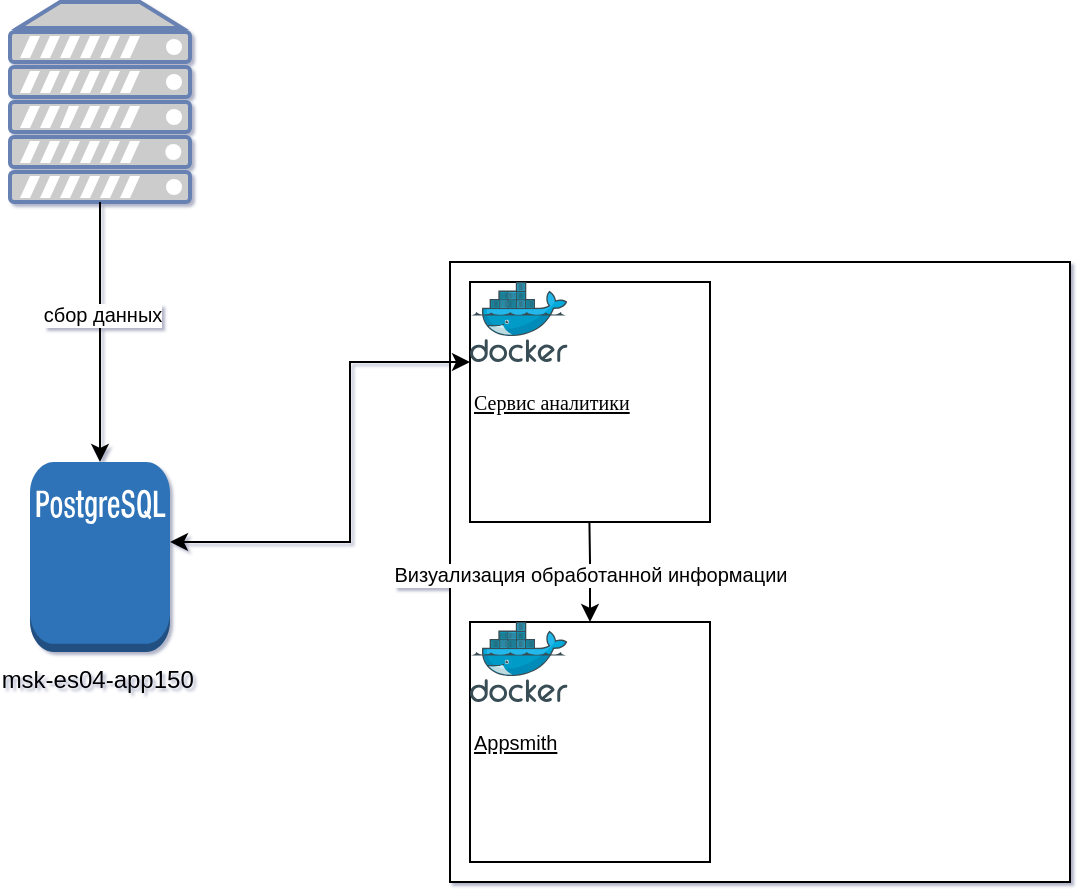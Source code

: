 <mxfile version="20.2.8" type="github">
  <diagram id="_F06sp-yQKjJkgssnfOi" name="Страница 1">
    <mxGraphModel dx="1407" dy="647" grid="1" gridSize="10" guides="1" tooltips="1" connect="1" arrows="1" fold="1" page="1" pageScale="1" pageWidth="1600" pageHeight="900" background="none" math="0" shadow="1">
      <root>
        <mxCell id="0" />
        <mxCell id="1" parent="0" />
        <mxCell id="6XBw7ImoVKngGdlgSX3M-6" value="" style="whiteSpace=wrap;html=1;aspect=fixed;" vertex="1" parent="1">
          <mxGeometry x="420" y="350" width="310" height="310" as="geometry" />
        </mxCell>
        <mxCell id="6XBw7ImoVKngGdlgSX3M-1" value="msk-es04-app150&amp;nbsp;" style="outlineConnect=0;dashed=0;verticalLabelPosition=bottom;verticalAlign=top;align=center;html=1;shape=mxgraph.aws3.postgre_sql_instance;fillColor=#2E73B8;gradientColor=none;" vertex="1" parent="1">
          <mxGeometry x="210" y="450" width="70" height="95" as="geometry" />
        </mxCell>
        <mxCell id="6XBw7ImoVKngGdlgSX3M-3" value="&lt;span style=&quot;font-family: &amp;quot;Liberation Serif&amp;quot;, serif;&quot;&gt;&lt;u style=&quot;&quot;&gt;&lt;font style=&quot;font-size: 10px;&quot;&gt;Сервис аналитики&lt;/font&gt;&lt;/u&gt;&lt;/span&gt;" style="whiteSpace=wrap;html=1;aspect=fixed;align=left;" vertex="1" parent="1">
          <mxGeometry x="430" y="360" width="120" height="120" as="geometry" />
        </mxCell>
        <mxCell id="6XBw7ImoVKngGdlgSX3M-2" value="" style="sketch=0;aspect=fixed;html=1;points=[];align=center;image;fontSize=12;image=img/lib/mscae/Docker.svg;" vertex="1" parent="1">
          <mxGeometry x="430" y="360" width="48.78" height="40" as="geometry" />
        </mxCell>
        <mxCell id="6XBw7ImoVKngGdlgSX3M-4" value="&lt;span lang=&quot;EN-US&quot;&gt;&lt;u&gt;&lt;font style=&quot;font-size: 10px;&quot;&gt;Appsmith&lt;/font&gt;&lt;/u&gt;&lt;/span&gt;" style="whiteSpace=wrap;html=1;aspect=fixed;align=left;" vertex="1" parent="1">
          <mxGeometry x="430" y="530" width="120" height="120" as="geometry" />
        </mxCell>
        <mxCell id="6XBw7ImoVKngGdlgSX3M-5" value="" style="sketch=0;aspect=fixed;html=1;points=[];align=center;image;fontSize=12;image=img/lib/mscae/Docker.svg;" vertex="1" parent="1">
          <mxGeometry x="430" y="530" width="48.78" height="40" as="geometry" />
        </mxCell>
        <mxCell id="6XBw7ImoVKngGdlgSX3M-8" value="" style="fontColor=#0066CC;verticalAlign=top;verticalLabelPosition=bottom;labelPosition=center;align=center;html=1;outlineConnect=0;fillColor=#CCCCCC;strokeColor=#6881B3;gradientColor=none;gradientDirection=north;strokeWidth=2;shape=mxgraph.networks.server;fontSize=10;" vertex="1" parent="1">
          <mxGeometry x="200" y="220" width="90" height="100" as="geometry" />
        </mxCell>
        <mxCell id="6XBw7ImoVKngGdlgSX3M-12" value="" style="endArrow=classic;startArrow=classic;html=1;rounded=0;fontSize=10;entryX=0;entryY=1;entryDx=0;entryDy=0;entryPerimeter=0;" edge="1" parent="1" target="6XBw7ImoVKngGdlgSX3M-2">
          <mxGeometry width="50" height="50" relative="1" as="geometry">
            <mxPoint x="280" y="490" as="sourcePoint" />
            <mxPoint x="330" y="440" as="targetPoint" />
            <Array as="points">
              <mxPoint x="370" y="490" />
              <mxPoint x="370" y="400" />
            </Array>
          </mxGeometry>
        </mxCell>
        <mxCell id="6XBw7ImoVKngGdlgSX3M-13" value="" style="endArrow=classic;html=1;rounded=0;fontSize=10;" edge="1" parent="1" source="6XBw7ImoVKngGdlgSX3M-8" target="6XBw7ImoVKngGdlgSX3M-1">
          <mxGeometry width="50" height="50" relative="1" as="geometry">
            <mxPoint x="240" y="450" as="sourcePoint" />
            <mxPoint x="270" y="400" as="targetPoint" />
          </mxGeometry>
        </mxCell>
        <mxCell id="6XBw7ImoVKngGdlgSX3M-15" value="сбор данных" style="edgeLabel;html=1;align=center;verticalAlign=middle;resizable=0;points=[];fontSize=10;" vertex="1" connectable="0" parent="6XBw7ImoVKngGdlgSX3M-13">
          <mxGeometry x="-0.149" y="1" relative="1" as="geometry">
            <mxPoint as="offset" />
          </mxGeometry>
        </mxCell>
        <mxCell id="6XBw7ImoVKngGdlgSX3M-14" value="" style="endArrow=classic;html=1;rounded=0;fontSize=10;" edge="1" parent="1">
          <mxGeometry width="50" height="50" relative="1" as="geometry">
            <mxPoint x="489.71" y="480" as="sourcePoint" />
            <mxPoint x="490" y="530" as="targetPoint" />
            <Array as="points">
              <mxPoint x="490" y="500" />
            </Array>
          </mxGeometry>
        </mxCell>
        <mxCell id="6XBw7ImoVKngGdlgSX3M-16" value="Визуализация обработанной информации" style="edgeLabel;html=1;align=center;verticalAlign=middle;resizable=0;points=[];fontSize=10;" vertex="1" connectable="0" parent="6XBw7ImoVKngGdlgSX3M-14">
          <mxGeometry x="0.046" relative="1" as="geometry">
            <mxPoint as="offset" />
          </mxGeometry>
        </mxCell>
      </root>
    </mxGraphModel>
  </diagram>
</mxfile>
